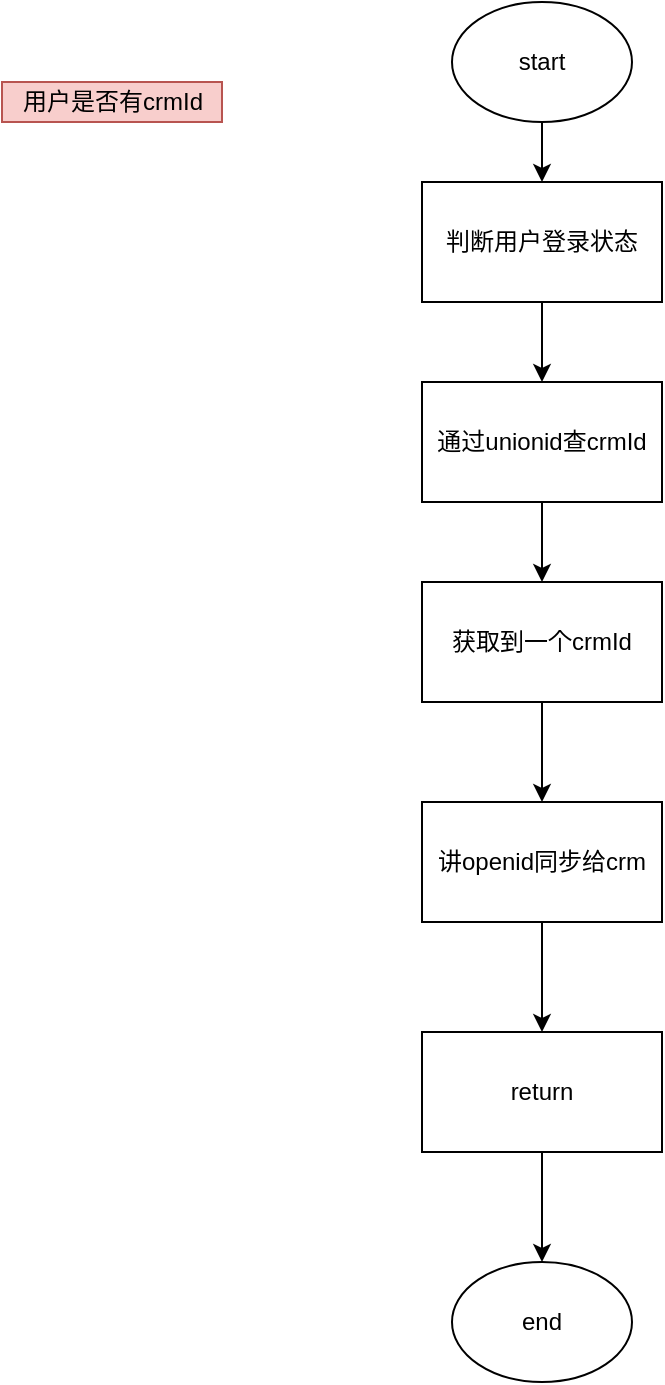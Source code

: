 <mxfile version="14.6.1" type="github">
  <diagram id="49QjsOBaa3ZD8CjyYSyT" name="Page-1">
    <mxGraphModel dx="1422" dy="762" grid="1" gridSize="10" guides="1" tooltips="1" connect="1" arrows="1" fold="1" page="1" pageScale="1" pageWidth="827" pageHeight="1169" math="0" shadow="0">
      <root>
        <mxCell id="0" />
        <mxCell id="1" parent="0" />
        <mxCell id="nekakXCGBcZRVIdPsKuS-14" value="" style="edgeStyle=orthogonalEdgeStyle;rounded=0;orthogonalLoop=1;jettySize=auto;html=1;" edge="1" parent="1" source="nekakXCGBcZRVIdPsKuS-1" target="nekakXCGBcZRVIdPsKuS-13">
          <mxGeometry relative="1" as="geometry" />
        </mxCell>
        <mxCell id="nekakXCGBcZRVIdPsKuS-1" value="start" style="ellipse;whiteSpace=wrap;html=1;" vertex="1" parent="1">
          <mxGeometry x="310" y="40" width="90" height="60" as="geometry" />
        </mxCell>
        <mxCell id="nekakXCGBcZRVIdPsKuS-16" value="" style="edgeStyle=orthogonalEdgeStyle;rounded=0;orthogonalLoop=1;jettySize=auto;html=1;" edge="1" parent="1" source="nekakXCGBcZRVIdPsKuS-2" target="nekakXCGBcZRVIdPsKuS-3">
          <mxGeometry relative="1" as="geometry" />
        </mxCell>
        <mxCell id="nekakXCGBcZRVIdPsKuS-2" value="通过unionid查crmId" style="rounded=0;whiteSpace=wrap;html=1;" vertex="1" parent="1">
          <mxGeometry x="295" y="230" width="120" height="60" as="geometry" />
        </mxCell>
        <mxCell id="nekakXCGBcZRVIdPsKuS-17" value="" style="edgeStyle=orthogonalEdgeStyle;rounded=0;orthogonalLoop=1;jettySize=auto;html=1;" edge="1" parent="1" source="nekakXCGBcZRVIdPsKuS-3" target="nekakXCGBcZRVIdPsKuS-4">
          <mxGeometry relative="1" as="geometry" />
        </mxCell>
        <mxCell id="nekakXCGBcZRVIdPsKuS-3" value="获取到一个crmId" style="rounded=0;whiteSpace=wrap;html=1;" vertex="1" parent="1">
          <mxGeometry x="295" y="330" width="120" height="60" as="geometry" />
        </mxCell>
        <mxCell id="nekakXCGBcZRVIdPsKuS-18" value="" style="edgeStyle=orthogonalEdgeStyle;rounded=0;orthogonalLoop=1;jettySize=auto;html=1;" edge="1" parent="1" source="nekakXCGBcZRVIdPsKuS-4" target="nekakXCGBcZRVIdPsKuS-5">
          <mxGeometry relative="1" as="geometry" />
        </mxCell>
        <mxCell id="nekakXCGBcZRVIdPsKuS-4" value="讲openid同步给crm" style="rounded=0;whiteSpace=wrap;html=1;" vertex="1" parent="1">
          <mxGeometry x="295" y="440" width="120" height="60" as="geometry" />
        </mxCell>
        <mxCell id="nekakXCGBcZRVIdPsKuS-12" value="" style="edgeStyle=orthogonalEdgeStyle;rounded=0;orthogonalLoop=1;jettySize=auto;html=1;" edge="1" parent="1" source="nekakXCGBcZRVIdPsKuS-5" target="nekakXCGBcZRVIdPsKuS-6">
          <mxGeometry relative="1" as="geometry" />
        </mxCell>
        <mxCell id="nekakXCGBcZRVIdPsKuS-5" value="return" style="rounded=0;whiteSpace=wrap;html=1;" vertex="1" parent="1">
          <mxGeometry x="295" y="555" width="120" height="60" as="geometry" />
        </mxCell>
        <mxCell id="nekakXCGBcZRVIdPsKuS-6" value="end" style="ellipse;whiteSpace=wrap;html=1;" vertex="1" parent="1">
          <mxGeometry x="310" y="670" width="90" height="60" as="geometry" />
        </mxCell>
        <mxCell id="nekakXCGBcZRVIdPsKuS-7" value="用户是否有crmId" style="text;html=1;align=center;verticalAlign=middle;resizable=0;points=[];autosize=1;strokeColor=#b85450;fillColor=#f8cecc;" vertex="1" parent="1">
          <mxGeometry x="85" y="80" width="110" height="20" as="geometry" />
        </mxCell>
        <mxCell id="nekakXCGBcZRVIdPsKuS-15" value="" style="edgeStyle=orthogonalEdgeStyle;rounded=0;orthogonalLoop=1;jettySize=auto;html=1;" edge="1" parent="1" source="nekakXCGBcZRVIdPsKuS-13" target="nekakXCGBcZRVIdPsKuS-2">
          <mxGeometry relative="1" as="geometry" />
        </mxCell>
        <mxCell id="nekakXCGBcZRVIdPsKuS-13" value="判断用户登录状态" style="rounded=0;whiteSpace=wrap;html=1;" vertex="1" parent="1">
          <mxGeometry x="295" y="130" width="120" height="60" as="geometry" />
        </mxCell>
      </root>
    </mxGraphModel>
  </diagram>
</mxfile>
